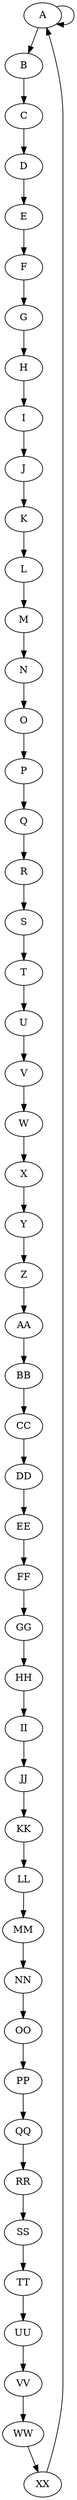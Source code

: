 digraph {
    A -> B
    A -> A
    B -> C
    C -> D
    D -> E
    E -> F
    F -> G
    G -> H
    H -> I
    I -> J
    J -> K
    K -> L
    L -> M
    M -> N
    N -> O
    O -> P
    P -> Q
    Q -> R
    R -> S
    S -> T
    T -> U
    U -> V
    V -> W
    W -> X
    X -> Y
    Y -> Z
    Z -> AA
    AA -> BB
    BB -> CC
    CC -> DD
    DD -> EE
    EE -> FF
    FF -> GG
    GG -> HH
    HH -> II
    II -> JJ
    JJ -> KK
    KK -> LL
    LL -> MM
    MM -> NN
    NN -> OO
    OO -> PP
    PP -> QQ
    QQ -> RR
    RR -> SS
    SS -> TT
    TT -> UU
    UU -> VV
    VV -> WW
    WW -> XX
    XX -> A
}
